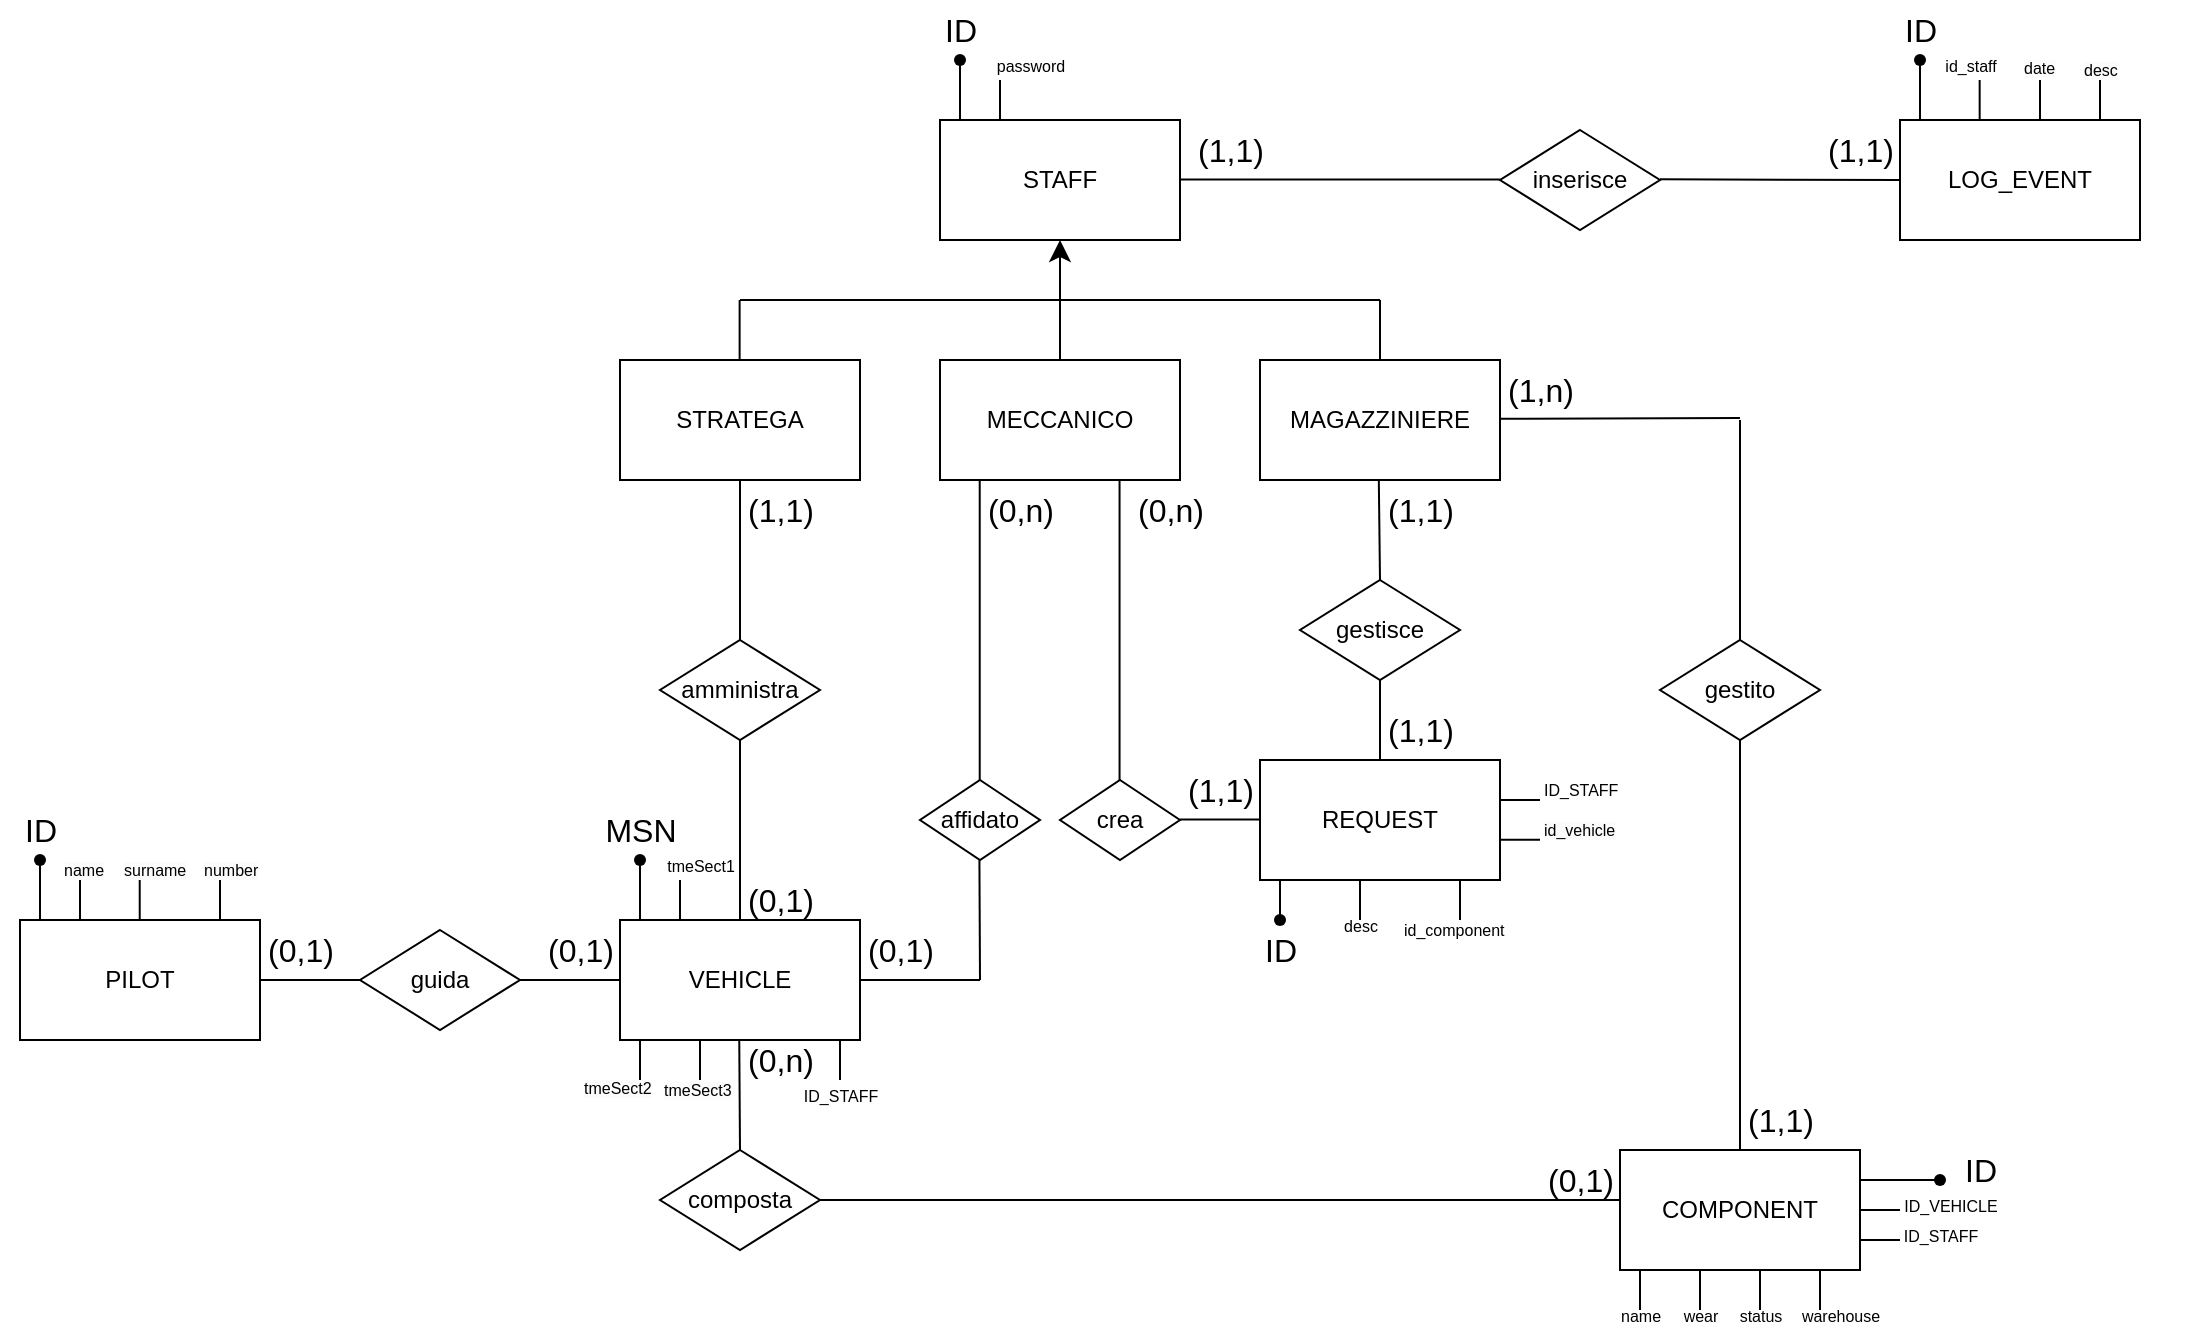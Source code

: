 <mxfile version="26.0.15">
  <diagram name="Pagina-1" id="gBTD6RIqIMAabYyzSSKR">
    <mxGraphModel dx="1634" dy="867" grid="1" gridSize="10" guides="1" tooltips="1" connect="1" arrows="1" fold="1" page="1" pageScale="1" pageWidth="1169" pageHeight="827" math="0" shadow="0">
      <root>
        <mxCell id="0" />
        <mxCell id="1" parent="0" />
        <mxCell id="K6wAr97M9JQ3EuEWJXyr-1" value="STAFF" style="rounded=0;whiteSpace=wrap;html=1;" vertex="1" parent="1">
          <mxGeometry x="500" y="120" width="120" height="60" as="geometry" />
        </mxCell>
        <mxCell id="K6wAr97M9JQ3EuEWJXyr-2" value="STRATEGA" style="rounded=0;whiteSpace=wrap;html=1;" vertex="1" parent="1">
          <mxGeometry x="340" y="240" width="120" height="60" as="geometry" />
        </mxCell>
        <mxCell id="K6wAr97M9JQ3EuEWJXyr-21" style="edgeStyle=none;curved=1;rounded=0;orthogonalLoop=1;jettySize=auto;html=1;exitX=0.5;exitY=0;exitDx=0;exitDy=0;entryX=0.5;entryY=1;entryDx=0;entryDy=0;fontSize=12;startSize=8;endSize=8;" edge="1" parent="1" source="K6wAr97M9JQ3EuEWJXyr-3" target="K6wAr97M9JQ3EuEWJXyr-1">
          <mxGeometry relative="1" as="geometry" />
        </mxCell>
        <mxCell id="K6wAr97M9JQ3EuEWJXyr-3" value="MECCANICO" style="rounded=0;whiteSpace=wrap;html=1;" vertex="1" parent="1">
          <mxGeometry x="500" y="240" width="120" height="60" as="geometry" />
        </mxCell>
        <mxCell id="K6wAr97M9JQ3EuEWJXyr-4" value="MAGAZZINIERE" style="rounded=0;whiteSpace=wrap;html=1;" vertex="1" parent="1">
          <mxGeometry x="660" y="240" width="120" height="60" as="geometry" />
        </mxCell>
        <mxCell id="K6wAr97M9JQ3EuEWJXyr-5" value="VEHICLE" style="rounded=0;whiteSpace=wrap;html=1;" vertex="1" parent="1">
          <mxGeometry x="340" y="520" width="120" height="60" as="geometry" />
        </mxCell>
        <mxCell id="K6wAr97M9JQ3EuEWJXyr-6" value="PILOT" style="rounded=0;whiteSpace=wrap;html=1;" vertex="1" parent="1">
          <mxGeometry x="40" y="520" width="120" height="60" as="geometry" />
        </mxCell>
        <mxCell id="K6wAr97M9JQ3EuEWJXyr-7" value="REQUEST" style="rounded=0;whiteSpace=wrap;html=1;" vertex="1" parent="1">
          <mxGeometry x="660" y="440" width="120" height="60" as="geometry" />
        </mxCell>
        <mxCell id="K6wAr97M9JQ3EuEWJXyr-8" value="COMPONENT" style="rounded=0;whiteSpace=wrap;html=1;" vertex="1" parent="1">
          <mxGeometry x="840" y="635" width="120" height="60" as="geometry" />
        </mxCell>
        <mxCell id="K6wAr97M9JQ3EuEWJXyr-9" value="LOG_EVENT" style="rounded=0;whiteSpace=wrap;html=1;" vertex="1" parent="1">
          <mxGeometry x="980" y="120" width="120" height="60" as="geometry" />
        </mxCell>
        <mxCell id="K6wAr97M9JQ3EuEWJXyr-11" value="gestisce" style="rhombus;whiteSpace=wrap;html=1;" vertex="1" parent="1">
          <mxGeometry x="680" y="350" width="80" height="50" as="geometry" />
        </mxCell>
        <mxCell id="K6wAr97M9JQ3EuEWJXyr-12" value="inserisce" style="rhombus;whiteSpace=wrap;html=1;" vertex="1" parent="1">
          <mxGeometry x="780" y="125" width="80" height="50" as="geometry" />
        </mxCell>
        <mxCell id="K6wAr97M9JQ3EuEWJXyr-13" value="gestito" style="rhombus;whiteSpace=wrap;html=1;" vertex="1" parent="1">
          <mxGeometry x="860" y="380" width="80" height="50" as="geometry" />
        </mxCell>
        <mxCell id="K6wAr97M9JQ3EuEWJXyr-15" value="affidato" style="rhombus;whiteSpace=wrap;html=1;" vertex="1" parent="1">
          <mxGeometry x="490" y="450" width="60" height="40" as="geometry" />
        </mxCell>
        <mxCell id="K6wAr97M9JQ3EuEWJXyr-16" value="amministra" style="rhombus;whiteSpace=wrap;html=1;" vertex="1" parent="1">
          <mxGeometry x="360" y="380" width="80" height="50" as="geometry" />
        </mxCell>
        <mxCell id="K6wAr97M9JQ3EuEWJXyr-17" value="guida" style="rhombus;whiteSpace=wrap;html=1;" vertex="1" parent="1">
          <mxGeometry x="210" y="525" width="80" height="50" as="geometry" />
        </mxCell>
        <mxCell id="K6wAr97M9JQ3EuEWJXyr-18" value="composta" style="rhombus;whiteSpace=wrap;html=1;" vertex="1" parent="1">
          <mxGeometry x="360" y="635" width="80" height="50" as="geometry" />
        </mxCell>
        <mxCell id="K6wAr97M9JQ3EuEWJXyr-24" value="" style="endArrow=none;html=1;rounded=0;fontSize=12;startSize=8;endSize=8;curved=1;" edge="1" parent="1">
          <mxGeometry width="50" height="50" relative="1" as="geometry">
            <mxPoint x="560" y="210" as="sourcePoint" />
            <mxPoint x="720" y="210" as="targetPoint" />
          </mxGeometry>
        </mxCell>
        <mxCell id="K6wAr97M9JQ3EuEWJXyr-25" value="" style="endArrow=none;html=1;rounded=0;fontSize=12;startSize=8;endSize=8;curved=1;entryX=0.5;entryY=0;entryDx=0;entryDy=0;" edge="1" parent="1" target="K6wAr97M9JQ3EuEWJXyr-4">
          <mxGeometry width="50" height="50" relative="1" as="geometry">
            <mxPoint x="720" y="210" as="sourcePoint" />
            <mxPoint x="730" y="220" as="targetPoint" />
          </mxGeometry>
        </mxCell>
        <mxCell id="K6wAr97M9JQ3EuEWJXyr-26" value="" style="endArrow=none;html=1;rounded=0;fontSize=12;startSize=8;endSize=8;curved=1;" edge="1" parent="1">
          <mxGeometry width="50" height="50" relative="1" as="geometry">
            <mxPoint x="400" y="210" as="sourcePoint" />
            <mxPoint x="564" y="210" as="targetPoint" />
          </mxGeometry>
        </mxCell>
        <mxCell id="K6wAr97M9JQ3EuEWJXyr-27" value="" style="endArrow=none;html=1;rounded=0;fontSize=12;startSize=8;endSize=8;curved=1;entryX=0.5;entryY=0;entryDx=0;entryDy=0;" edge="1" parent="1">
          <mxGeometry width="50" height="50" relative="1" as="geometry">
            <mxPoint x="399.81" y="210" as="sourcePoint" />
            <mxPoint x="399.81" y="240" as="targetPoint" />
          </mxGeometry>
        </mxCell>
        <mxCell id="K6wAr97M9JQ3EuEWJXyr-28" value="" style="endArrow=none;html=1;rounded=0;fontSize=12;startSize=8;endSize=8;curved=1;exitX=0.5;exitY=1;exitDx=0;exitDy=0;entryX=0.5;entryY=0;entryDx=0;entryDy=0;" edge="1" parent="1" source="K6wAr97M9JQ3EuEWJXyr-2" target="K6wAr97M9JQ3EuEWJXyr-16">
          <mxGeometry width="50" height="50" relative="1" as="geometry">
            <mxPoint x="420" y="340" as="sourcePoint" />
            <mxPoint x="584" y="340" as="targetPoint" />
          </mxGeometry>
        </mxCell>
        <mxCell id="K6wAr97M9JQ3EuEWJXyr-29" value="" style="endArrow=none;html=1;rounded=0;fontSize=12;startSize=8;endSize=8;curved=1;exitX=0.5;exitY=1;exitDx=0;exitDy=0;entryX=0.5;entryY=0;entryDx=0;entryDy=0;" edge="1" parent="1" source="K6wAr97M9JQ3EuEWJXyr-16" target="K6wAr97M9JQ3EuEWJXyr-5">
          <mxGeometry width="50" height="50" relative="1" as="geometry">
            <mxPoint x="420" y="230" as="sourcePoint" />
            <mxPoint x="584" y="230" as="targetPoint" />
          </mxGeometry>
        </mxCell>
        <mxCell id="K6wAr97M9JQ3EuEWJXyr-36" value="" style="endArrow=none;html=1;rounded=0;fontSize=12;startSize=8;endSize=8;curved=1;exitX=0.5;exitY=1;exitDx=0;exitDy=0;" edge="1" parent="1">
          <mxGeometry width="50" height="50" relative="1" as="geometry">
            <mxPoint x="519.71" y="490" as="sourcePoint" />
            <mxPoint x="520" y="550" as="targetPoint" />
          </mxGeometry>
        </mxCell>
        <mxCell id="K6wAr97M9JQ3EuEWJXyr-37" value="" style="endArrow=none;html=1;rounded=0;fontSize=12;startSize=8;endSize=8;curved=1;" edge="1" parent="1">
          <mxGeometry width="50" height="50" relative="1" as="geometry">
            <mxPoint x="520" y="550" as="sourcePoint" />
            <mxPoint x="460" y="550" as="targetPoint" />
          </mxGeometry>
        </mxCell>
        <mxCell id="K6wAr97M9JQ3EuEWJXyr-38" value="" style="endArrow=none;html=1;rounded=0;fontSize=12;startSize=8;endSize=8;curved=1;exitX=0;exitY=1;exitDx=0;exitDy=0;" edge="1" parent="1">
          <mxGeometry width="50" height="50" relative="1" as="geometry">
            <mxPoint x="519.86" y="300" as="sourcePoint" />
            <mxPoint x="519.86" y="450" as="targetPoint" />
          </mxGeometry>
        </mxCell>
        <mxCell id="K6wAr97M9JQ3EuEWJXyr-39" value="" style="endArrow=none;html=1;rounded=0;fontSize=12;startSize=8;endSize=8;curved=1;exitX=0;exitY=1;exitDx=0;exitDy=0;" edge="1" parent="1">
          <mxGeometry width="50" height="50" relative="1" as="geometry">
            <mxPoint x="589.78" y="300" as="sourcePoint" />
            <mxPoint x="589.78" y="450" as="targetPoint" />
          </mxGeometry>
        </mxCell>
        <mxCell id="K6wAr97M9JQ3EuEWJXyr-40" value="" style="endArrow=none;html=1;rounded=0;fontSize=12;startSize=8;endSize=8;curved=1;" edge="1" parent="1">
          <mxGeometry width="50" height="50" relative="1" as="geometry">
            <mxPoint x="660" y="469.78" as="sourcePoint" />
            <mxPoint x="620" y="469.78" as="targetPoint" />
          </mxGeometry>
        </mxCell>
        <mxCell id="K6wAr97M9JQ3EuEWJXyr-41" value="" style="endArrow=none;html=1;rounded=0;fontSize=12;startSize=8;endSize=8;curved=1;entryX=1;entryY=0.5;entryDx=0;entryDy=0;" edge="1" parent="1" target="K6wAr97M9JQ3EuEWJXyr-18">
          <mxGeometry width="50" height="50" relative="1" as="geometry">
            <mxPoint x="840" y="660" as="sourcePoint" />
            <mxPoint x="440" y="659" as="targetPoint" />
          </mxGeometry>
        </mxCell>
        <mxCell id="K6wAr97M9JQ3EuEWJXyr-42" value="" style="endArrow=none;html=1;rounded=0;fontSize=12;startSize=8;endSize=8;curved=1;exitX=0.5;exitY=1;exitDx=0;exitDy=0;entryX=0.5;entryY=0;entryDx=0;entryDy=0;" edge="1" parent="1" target="K6wAr97M9JQ3EuEWJXyr-18">
          <mxGeometry width="50" height="50" relative="1" as="geometry">
            <mxPoint x="399.63" y="580" as="sourcePoint" />
            <mxPoint x="400" y="630" as="targetPoint" />
          </mxGeometry>
        </mxCell>
        <mxCell id="K6wAr97M9JQ3EuEWJXyr-43" value="" style="endArrow=none;html=1;rounded=0;fontSize=12;startSize=8;endSize=8;curved=1;exitX=0.5;exitY=1;exitDx=0;exitDy=0;entryX=0.5;entryY=0;entryDx=0;entryDy=0;" edge="1" parent="1" source="K6wAr97M9JQ3EuEWJXyr-13" target="K6wAr97M9JQ3EuEWJXyr-8">
          <mxGeometry width="50" height="50" relative="1" as="geometry">
            <mxPoint x="899.38" y="440" as="sourcePoint" />
            <mxPoint x="899.38" y="530" as="targetPoint" />
          </mxGeometry>
        </mxCell>
        <mxCell id="K6wAr97M9JQ3EuEWJXyr-44" value="" style="endArrow=none;html=1;rounded=0;fontSize=12;startSize=8;endSize=8;curved=1;" edge="1" parent="1">
          <mxGeometry width="50" height="50" relative="1" as="geometry">
            <mxPoint x="780" y="269.41" as="sourcePoint" />
            <mxPoint x="900" y="269" as="targetPoint" />
          </mxGeometry>
        </mxCell>
        <mxCell id="K6wAr97M9JQ3EuEWJXyr-45" value="" style="endArrow=none;html=1;rounded=0;fontSize=12;startSize=8;endSize=8;curved=1;entryX=0.5;entryY=0;entryDx=0;entryDy=0;" edge="1" parent="1" target="K6wAr97M9JQ3EuEWJXyr-13">
          <mxGeometry width="50" height="50" relative="1" as="geometry">
            <mxPoint x="900" y="270" as="sourcePoint" />
            <mxPoint x="980" y="330" as="targetPoint" />
          </mxGeometry>
        </mxCell>
        <mxCell id="K6wAr97M9JQ3EuEWJXyr-46" value="" style="endArrow=none;html=1;rounded=0;fontSize=12;startSize=8;endSize=8;curved=1;exitX=0;exitY=1;exitDx=0;exitDy=0;entryX=0.5;entryY=0;entryDx=0;entryDy=0;" edge="1" parent="1" target="K6wAr97M9JQ3EuEWJXyr-11">
          <mxGeometry width="50" height="50" relative="1" as="geometry">
            <mxPoint x="719.41" y="300" as="sourcePoint" />
            <mxPoint x="719" y="350" as="targetPoint" />
          </mxGeometry>
        </mxCell>
        <mxCell id="K6wAr97M9JQ3EuEWJXyr-47" value="" style="endArrow=none;html=1;rounded=0;fontSize=12;startSize=8;endSize=8;curved=1;exitX=0.5;exitY=1;exitDx=0;exitDy=0;entryX=0.5;entryY=0;entryDx=0;entryDy=0;" edge="1" parent="1" source="K6wAr97M9JQ3EuEWJXyr-11" target="K6wAr97M9JQ3EuEWJXyr-7">
          <mxGeometry width="50" height="50" relative="1" as="geometry">
            <mxPoint x="719.5" y="440" as="sourcePoint" />
            <mxPoint x="720" y="590" as="targetPoint" />
          </mxGeometry>
        </mxCell>
        <mxCell id="K6wAr97M9JQ3EuEWJXyr-48" value="" style="endArrow=none;html=1;rounded=0;fontSize=12;startSize=8;endSize=8;curved=1;" edge="1" parent="1">
          <mxGeometry width="50" height="50" relative="1" as="geometry">
            <mxPoint x="620" y="149.76" as="sourcePoint" />
            <mxPoint x="780" y="149.76" as="targetPoint" />
          </mxGeometry>
        </mxCell>
        <mxCell id="K6wAr97M9JQ3EuEWJXyr-49" value="" style="endArrow=none;html=1;rounded=0;fontSize=12;startSize=8;endSize=8;curved=1;" edge="1" parent="1">
          <mxGeometry width="50" height="50" relative="1" as="geometry">
            <mxPoint x="860" y="149.66" as="sourcePoint" />
            <mxPoint x="980" y="150" as="targetPoint" />
          </mxGeometry>
        </mxCell>
        <mxCell id="K6wAr97M9JQ3EuEWJXyr-50" value="" style="endArrow=none;html=1;rounded=0;fontSize=12;startSize=8;endSize=8;curved=1;exitX=0;exitY=0.5;exitDx=0;exitDy=0;entryX=1;entryY=0.5;entryDx=0;entryDy=0;" edge="1" parent="1" source="K6wAr97M9JQ3EuEWJXyr-17" target="K6wAr97M9JQ3EuEWJXyr-6">
          <mxGeometry width="50" height="50" relative="1" as="geometry">
            <mxPoint x="210" y="574.65" as="sourcePoint" />
            <mxPoint x="150" y="574.65" as="targetPoint" />
          </mxGeometry>
        </mxCell>
        <mxCell id="K6wAr97M9JQ3EuEWJXyr-51" value="" style="endArrow=none;html=1;rounded=0;fontSize=12;startSize=8;endSize=8;curved=1;exitX=0;exitY=0.5;exitDx=0;exitDy=0;entryX=1;entryY=0.5;entryDx=0;entryDy=0;" edge="1" parent="1" source="K6wAr97M9JQ3EuEWJXyr-5" target="K6wAr97M9JQ3EuEWJXyr-17">
          <mxGeometry width="50" height="50" relative="1" as="geometry">
            <mxPoint x="340" y="570" as="sourcePoint" />
            <mxPoint x="290" y="570" as="targetPoint" />
          </mxGeometry>
        </mxCell>
        <mxCell id="K6wAr97M9JQ3EuEWJXyr-53" value="crea" style="rhombus;whiteSpace=wrap;html=1;" vertex="1" parent="1">
          <mxGeometry x="560" y="450" width="60" height="40" as="geometry" />
        </mxCell>
        <mxCell id="K6wAr97M9JQ3EuEWJXyr-54" value="(1,1)" style="text;html=1;align=center;verticalAlign=middle;resizable=0;points=[];autosize=1;strokeColor=none;fillColor=none;fontSize=16;" vertex="1" parent="1">
          <mxGeometry x="615" y="120" width="60" height="30" as="geometry" />
        </mxCell>
        <mxCell id="K6wAr97M9JQ3EuEWJXyr-55" value="(1,1)" style="text;html=1;align=center;verticalAlign=middle;resizable=0;points=[];autosize=1;strokeColor=none;fillColor=none;fontSize=16;" vertex="1" parent="1">
          <mxGeometry x="930" y="120" width="60" height="30" as="geometry" />
        </mxCell>
        <mxCell id="K6wAr97M9JQ3EuEWJXyr-56" value="(1,1)" style="text;html=1;align=center;verticalAlign=middle;resizable=0;points=[];autosize=1;strokeColor=none;fillColor=none;fontSize=16;" vertex="1" parent="1">
          <mxGeometry x="710" y="300" width="60" height="30" as="geometry" />
        </mxCell>
        <mxCell id="K6wAr97M9JQ3EuEWJXyr-57" value="(1,1)" style="text;html=1;align=center;verticalAlign=middle;resizable=0;points=[];autosize=1;strokeColor=none;fillColor=none;fontSize=16;" vertex="1" parent="1">
          <mxGeometry x="390" y="300" width="60" height="30" as="geometry" />
        </mxCell>
        <mxCell id="K6wAr97M9JQ3EuEWJXyr-58" value="(1,1)" style="text;html=1;align=center;verticalAlign=middle;resizable=0;points=[];autosize=1;strokeColor=none;fillColor=none;fontSize=16;" vertex="1" parent="1">
          <mxGeometry x="710" y="410" width="60" height="30" as="geometry" />
        </mxCell>
        <mxCell id="K6wAr97M9JQ3EuEWJXyr-59" value="(1,1)" style="text;html=1;align=center;verticalAlign=middle;resizable=0;points=[];autosize=1;strokeColor=none;fillColor=none;fontSize=16;" vertex="1" parent="1">
          <mxGeometry x="890" y="605" width="60" height="30" as="geometry" />
        </mxCell>
        <mxCell id="K6wAr97M9JQ3EuEWJXyr-60" value="(0,n)" style="text;html=1;align=center;verticalAlign=middle;resizable=0;points=[];autosize=1;strokeColor=none;fillColor=none;fontSize=16;" vertex="1" parent="1">
          <mxGeometry x="510" y="300" width="60" height="30" as="geometry" />
        </mxCell>
        <mxCell id="K6wAr97M9JQ3EuEWJXyr-61" value="(0,n)" style="text;html=1;align=center;verticalAlign=middle;resizable=0;points=[];autosize=1;strokeColor=none;fillColor=none;fontSize=16;" vertex="1" parent="1">
          <mxGeometry x="585" y="300" width="60" height="30" as="geometry" />
        </mxCell>
        <mxCell id="K6wAr97M9JQ3EuEWJXyr-62" value="(0,n)" style="text;html=1;align=center;verticalAlign=middle;resizable=0;points=[];autosize=1;strokeColor=none;fillColor=none;fontSize=16;" vertex="1" parent="1">
          <mxGeometry x="390" y="575" width="60" height="30" as="geometry" />
        </mxCell>
        <mxCell id="K6wAr97M9JQ3EuEWJXyr-63" value="(1,1)" style="text;html=1;align=center;verticalAlign=middle;resizable=0;points=[];autosize=1;strokeColor=none;fillColor=none;fontSize=16;" vertex="1" parent="1">
          <mxGeometry x="610" y="440" width="60" height="30" as="geometry" />
        </mxCell>
        <mxCell id="K6wAr97M9JQ3EuEWJXyr-65" value="(1,n)" style="text;html=1;align=center;verticalAlign=middle;resizable=0;points=[];autosize=1;strokeColor=none;fillColor=none;fontSize=16;" vertex="1" parent="1">
          <mxGeometry x="770" y="240" width="60" height="30" as="geometry" />
        </mxCell>
        <mxCell id="K6wAr97M9JQ3EuEWJXyr-66" value="(0,1)" style="text;html=1;align=center;verticalAlign=middle;resizable=0;points=[];autosize=1;strokeColor=none;fillColor=none;fontSize=16;" vertex="1" parent="1">
          <mxGeometry x="150" y="520" width="60" height="30" as="geometry" />
        </mxCell>
        <mxCell id="K6wAr97M9JQ3EuEWJXyr-68" value="(0,1)" style="text;html=1;align=center;verticalAlign=middle;resizable=0;points=[];autosize=1;strokeColor=none;fillColor=none;fontSize=16;" vertex="1" parent="1">
          <mxGeometry x="290" y="520" width="60" height="30" as="geometry" />
        </mxCell>
        <mxCell id="K6wAr97M9JQ3EuEWJXyr-69" value="(0,1)" style="text;html=1;align=center;verticalAlign=middle;resizable=0;points=[];autosize=1;strokeColor=none;fillColor=none;fontSize=16;" vertex="1" parent="1">
          <mxGeometry x="450" y="520" width="60" height="30" as="geometry" />
        </mxCell>
        <mxCell id="K6wAr97M9JQ3EuEWJXyr-70" value="(0,1)" style="text;html=1;align=center;verticalAlign=middle;resizable=0;points=[];autosize=1;strokeColor=none;fillColor=none;fontSize=16;" vertex="1" parent="1">
          <mxGeometry x="390" y="495" width="60" height="30" as="geometry" />
        </mxCell>
        <mxCell id="K6wAr97M9JQ3EuEWJXyr-71" value="(0,1)" style="text;html=1;align=center;verticalAlign=middle;resizable=0;points=[];autosize=1;strokeColor=none;fillColor=none;fontSize=16;" vertex="1" parent="1">
          <mxGeometry x="790" y="635" width="60" height="30" as="geometry" />
        </mxCell>
        <mxCell id="K6wAr97M9JQ3EuEWJXyr-73" value="" style="endArrow=none;html=1;rounded=0;fontSize=12;startSize=8;endSize=8;curved=1;entryX=0.5;entryY=0;entryDx=0;entryDy=0;" edge="1" parent="1" source="K6wAr97M9JQ3EuEWJXyr-72">
          <mxGeometry width="50" height="50" relative="1" as="geometry">
            <mxPoint x="990" y="90" as="sourcePoint" />
            <mxPoint x="990" y="120" as="targetPoint" />
          </mxGeometry>
        </mxCell>
        <mxCell id="K6wAr97M9JQ3EuEWJXyr-74" value="" style="endArrow=none;html=1;rounded=0;fontSize=12;startSize=8;endSize=8;curved=1;entryDx=0;entryDy=0;" edge="1" parent="1" target="K6wAr97M9JQ3EuEWJXyr-72">
          <mxGeometry width="50" height="50" relative="1" as="geometry">
            <mxPoint x="990" y="90" as="sourcePoint" />
            <mxPoint x="990" y="120" as="targetPoint" />
          </mxGeometry>
        </mxCell>
        <mxCell id="K6wAr97M9JQ3EuEWJXyr-72" value="" style="shape=waypoint;sketch=0;fillStyle=solid;size=6;pointerEvents=1;points=[];fillColor=none;resizable=0;rotatable=0;perimeter=centerPerimeter;snapToPoint=1;" vertex="1" parent="1">
          <mxGeometry x="980" y="80" width="20" height="20" as="geometry" />
        </mxCell>
        <mxCell id="K6wAr97M9JQ3EuEWJXyr-75" value="" style="endArrow=none;html=1;rounded=0;fontSize=12;startSize=8;endSize=8;curved=1;entryX=0.5;entryY=0;entryDx=0;entryDy=0;" edge="1" parent="1" source="K6wAr97M9JQ3EuEWJXyr-77">
          <mxGeometry width="50" height="50" relative="1" as="geometry">
            <mxPoint x="510" y="90" as="sourcePoint" />
            <mxPoint x="510" y="120" as="targetPoint" />
          </mxGeometry>
        </mxCell>
        <mxCell id="K6wAr97M9JQ3EuEWJXyr-76" value="" style="endArrow=none;html=1;rounded=0;fontSize=12;startSize=8;endSize=8;curved=1;entryDx=0;entryDy=0;" edge="1" parent="1" target="K6wAr97M9JQ3EuEWJXyr-77">
          <mxGeometry width="50" height="50" relative="1" as="geometry">
            <mxPoint x="510" y="90" as="sourcePoint" />
            <mxPoint x="510" y="120" as="targetPoint" />
          </mxGeometry>
        </mxCell>
        <mxCell id="K6wAr97M9JQ3EuEWJXyr-77" value="" style="shape=waypoint;sketch=0;fillStyle=solid;size=6;pointerEvents=1;points=[];fillColor=none;resizable=0;rotatable=0;perimeter=centerPerimeter;snapToPoint=1;" vertex="1" parent="1">
          <mxGeometry x="500" y="80" width="20" height="20" as="geometry" />
        </mxCell>
        <mxCell id="K6wAr97M9JQ3EuEWJXyr-78" value="" style="endArrow=none;html=1;rounded=0;fontSize=12;startSize=8;endSize=8;curved=1;entryX=0.5;entryY=0;entryDx=0;entryDy=0;" edge="1" parent="1" source="K6wAr97M9JQ3EuEWJXyr-80">
          <mxGeometry width="50" height="50" relative="1" as="geometry">
            <mxPoint x="50" y="490" as="sourcePoint" />
            <mxPoint x="50" y="520" as="targetPoint" />
          </mxGeometry>
        </mxCell>
        <mxCell id="K6wAr97M9JQ3EuEWJXyr-79" value="" style="endArrow=none;html=1;rounded=0;fontSize=12;startSize=8;endSize=8;curved=1;entryDx=0;entryDy=0;" edge="1" parent="1" target="K6wAr97M9JQ3EuEWJXyr-80">
          <mxGeometry width="50" height="50" relative="1" as="geometry">
            <mxPoint x="50" y="490" as="sourcePoint" />
            <mxPoint x="50" y="520" as="targetPoint" />
          </mxGeometry>
        </mxCell>
        <mxCell id="K6wAr97M9JQ3EuEWJXyr-80" value="" style="shape=waypoint;sketch=0;fillStyle=solid;size=6;pointerEvents=1;points=[];fillColor=none;resizable=0;rotatable=0;perimeter=centerPerimeter;snapToPoint=1;" vertex="1" parent="1">
          <mxGeometry x="40" y="480" width="20" height="20" as="geometry" />
        </mxCell>
        <mxCell id="K6wAr97M9JQ3EuEWJXyr-81" value="" style="endArrow=none;html=1;rounded=0;fontSize=12;startSize=8;endSize=8;curved=1;entryX=0.5;entryY=0;entryDx=0;entryDy=0;" edge="1" parent="1" source="K6wAr97M9JQ3EuEWJXyr-83">
          <mxGeometry width="50" height="50" relative="1" as="geometry">
            <mxPoint x="350" y="490" as="sourcePoint" />
            <mxPoint x="350" y="520" as="targetPoint" />
          </mxGeometry>
        </mxCell>
        <mxCell id="K6wAr97M9JQ3EuEWJXyr-82" value="" style="endArrow=none;html=1;rounded=0;fontSize=12;startSize=8;endSize=8;curved=1;entryDx=0;entryDy=0;" edge="1" parent="1" target="K6wAr97M9JQ3EuEWJXyr-83">
          <mxGeometry width="50" height="50" relative="1" as="geometry">
            <mxPoint x="350" y="490" as="sourcePoint" />
            <mxPoint x="350" y="520" as="targetPoint" />
          </mxGeometry>
        </mxCell>
        <mxCell id="K6wAr97M9JQ3EuEWJXyr-83" value="" style="shape=waypoint;sketch=0;fillStyle=solid;size=6;pointerEvents=1;points=[];fillColor=none;resizable=0;rotatable=0;perimeter=centerPerimeter;snapToPoint=1;" vertex="1" parent="1">
          <mxGeometry x="340" y="480" width="20" height="20" as="geometry" />
        </mxCell>
        <mxCell id="K6wAr97M9JQ3EuEWJXyr-84" value="" style="endArrow=none;html=1;rounded=0;fontSize=12;startSize=8;endSize=8;curved=1;" edge="1" parent="1">
          <mxGeometry width="50" height="50" relative="1" as="geometry">
            <mxPoint x="670" y="500" as="sourcePoint" />
            <mxPoint x="670" y="520" as="targetPoint" />
          </mxGeometry>
        </mxCell>
        <mxCell id="K6wAr97M9JQ3EuEWJXyr-86" value="" style="shape=waypoint;sketch=0;fillStyle=solid;size=6;pointerEvents=1;points=[];fillColor=none;resizable=0;rotatable=0;perimeter=centerPerimeter;snapToPoint=1;" vertex="1" parent="1">
          <mxGeometry x="660" y="510" width="20" height="20" as="geometry" />
        </mxCell>
        <mxCell id="K6wAr97M9JQ3EuEWJXyr-87" value="" style="shape=waypoint;sketch=0;fillStyle=solid;size=6;pointerEvents=1;points=[];fillColor=none;resizable=0;rotatable=0;perimeter=centerPerimeter;snapToPoint=1;" vertex="1" parent="1">
          <mxGeometry x="990" y="640" width="20" height="20" as="geometry" />
        </mxCell>
        <mxCell id="K6wAr97M9JQ3EuEWJXyr-88" value="" style="endArrow=none;html=1;rounded=0;fontSize=12;startSize=8;endSize=8;curved=1;exitX=1;exitY=0.25;exitDx=0;exitDy=0;entryX=0.834;entryY=0.127;entryDx=0;entryDy=0;entryPerimeter=0;" edge="1" parent="1" source="K6wAr97M9JQ3EuEWJXyr-8" target="K6wAr97M9JQ3EuEWJXyr-87">
          <mxGeometry width="50" height="50" relative="1" as="geometry">
            <mxPoint x="971.62" y="647.08" as="sourcePoint" />
            <mxPoint x="1008.38" y="665" as="targetPoint" />
            <Array as="points">
              <mxPoint x="980" y="650" />
            </Array>
          </mxGeometry>
        </mxCell>
        <mxCell id="K6wAr97M9JQ3EuEWJXyr-91" value="ID" style="text;html=1;align=center;verticalAlign=middle;resizable=0;points=[];autosize=1;strokeColor=none;fillColor=none;fontSize=16;" vertex="1" parent="1">
          <mxGeometry x="490" y="60" width="40" height="30" as="geometry" />
        </mxCell>
        <mxCell id="K6wAr97M9JQ3EuEWJXyr-92" value="ID" style="text;html=1;align=center;verticalAlign=middle;resizable=0;points=[];autosize=1;strokeColor=none;fillColor=none;fontSize=16;" vertex="1" parent="1">
          <mxGeometry x="970" y="60" width="40" height="30" as="geometry" />
        </mxCell>
        <mxCell id="K6wAr97M9JQ3EuEWJXyr-93" value="ID" style="text;html=1;align=center;verticalAlign=middle;resizable=0;points=[];autosize=1;strokeColor=none;fillColor=none;fontSize=16;" vertex="1" parent="1">
          <mxGeometry x="1000" y="630" width="40" height="30" as="geometry" />
        </mxCell>
        <mxCell id="K6wAr97M9JQ3EuEWJXyr-94" value="MSN" style="text;html=1;align=center;verticalAlign=middle;resizable=0;points=[];autosize=1;strokeColor=none;fillColor=none;fontSize=16;" vertex="1" parent="1">
          <mxGeometry x="320" y="460" width="60" height="30" as="geometry" />
        </mxCell>
        <mxCell id="K6wAr97M9JQ3EuEWJXyr-95" value="ID" style="text;html=1;align=center;verticalAlign=middle;resizable=0;points=[];autosize=1;strokeColor=none;fillColor=none;fontSize=16;" vertex="1" parent="1">
          <mxGeometry x="30" y="460" width="40" height="30" as="geometry" />
        </mxCell>
        <mxCell id="K6wAr97M9JQ3EuEWJXyr-96" value="ID" style="text;html=1;align=center;verticalAlign=middle;resizable=0;points=[];autosize=1;strokeColor=none;fillColor=none;fontSize=16;" vertex="1" parent="1">
          <mxGeometry x="650" y="520" width="40" height="30" as="geometry" />
        </mxCell>
        <mxCell id="K6wAr97M9JQ3EuEWJXyr-99" value="" style="endArrow=none;html=1;rounded=0;fontSize=12;startSize=8;endSize=8;curved=1;exitX=0.25;exitY=0;exitDx=0;exitDy=0;" edge="1" parent="1" source="K6wAr97M9JQ3EuEWJXyr-1">
          <mxGeometry width="50" height="50" relative="1" as="geometry">
            <mxPoint x="560" y="100" as="sourcePoint" />
            <mxPoint x="530" y="100" as="targetPoint" />
          </mxGeometry>
        </mxCell>
        <mxCell id="K6wAr97M9JQ3EuEWJXyr-100" value="&lt;span style=&quot;font-size: 8px;&quot;&gt;password&lt;/span&gt;" style="text;html=1;align=center;verticalAlign=middle;resizable=0;points=[];autosize=1;strokeColor=none;fillColor=none;fontSize=16;" vertex="1" parent="1">
          <mxGeometry x="515" y="75" width="60" height="30" as="geometry" />
        </mxCell>
        <mxCell id="K6wAr97M9JQ3EuEWJXyr-101" value="" style="endArrow=none;html=1;rounded=0;fontSize=12;startSize=8;endSize=8;curved=1;exitX=0.25;exitY=0;exitDx=0;exitDy=0;" edge="1" parent="1">
          <mxGeometry width="50" height="50" relative="1" as="geometry">
            <mxPoint x="370" y="520" as="sourcePoint" />
            <mxPoint x="370" y="500" as="targetPoint" />
          </mxGeometry>
        </mxCell>
        <mxCell id="K6wAr97M9JQ3EuEWJXyr-102" value="&lt;span style=&quot;font-size: 8px;&quot;&gt;tmeSect1&lt;/span&gt;" style="text;html=1;align=center;verticalAlign=middle;resizable=0;points=[];autosize=1;strokeColor=none;fillColor=none;fontSize=16;" vertex="1" parent="1">
          <mxGeometry x="350" y="475" width="60" height="30" as="geometry" />
        </mxCell>
        <mxCell id="K6wAr97M9JQ3EuEWJXyr-103" value="" style="endArrow=none;html=1;rounded=0;fontSize=12;startSize=8;endSize=8;curved=1;exitX=0.25;exitY=0;exitDx=0;exitDy=0;" edge="1" parent="1">
          <mxGeometry width="50" height="50" relative="1" as="geometry">
            <mxPoint x="350" y="600" as="sourcePoint" />
            <mxPoint x="350" y="580" as="targetPoint" />
          </mxGeometry>
        </mxCell>
        <mxCell id="K6wAr97M9JQ3EuEWJXyr-104" value="" style="endArrow=none;html=1;rounded=0;fontSize=12;startSize=8;endSize=8;curved=1;exitX=0.25;exitY=0;exitDx=0;exitDy=0;" edge="1" parent="1">
          <mxGeometry width="50" height="50" relative="1" as="geometry">
            <mxPoint x="380" y="600" as="sourcePoint" />
            <mxPoint x="380" y="580" as="targetPoint" />
          </mxGeometry>
        </mxCell>
        <mxCell id="K6wAr97M9JQ3EuEWJXyr-105" value="" style="endArrow=none;html=1;rounded=0;fontSize=12;startSize=8;endSize=8;curved=1;exitX=0.25;exitY=0;exitDx=0;exitDy=0;" edge="1" parent="1">
          <mxGeometry width="50" height="50" relative="1" as="geometry">
            <mxPoint x="450" y="600" as="sourcePoint" />
            <mxPoint x="450" y="580" as="targetPoint" />
          </mxGeometry>
        </mxCell>
        <mxCell id="K6wAr97M9JQ3EuEWJXyr-106" value="&lt;br&gt;&lt;span style=&quot;color: rgb(0, 0, 0); font-family: Helvetica; font-size: 8px; font-style: normal; font-variant-ligatures: normal; font-variant-caps: normal; font-weight: 400; letter-spacing: normal; orphans: 2; text-align: center; text-indent: 0px; text-transform: none; widows: 2; word-spacing: 0px; -webkit-text-stroke-width: 0px; white-space: nowrap; background-color: rgb(251, 251, 251); text-decoration-thickness: initial; text-decoration-style: initial; text-decoration-color: initial; float: none; display: inline !important;&quot;&gt;tmeSect2&lt;/span&gt;&lt;div&gt;&lt;br/&gt;&lt;/div&gt;" style="text;whiteSpace=wrap;html=1;" vertex="1" parent="1">
          <mxGeometry x="320" y="575" width="70" height="40" as="geometry" />
        </mxCell>
        <mxCell id="K6wAr97M9JQ3EuEWJXyr-107" value="&lt;span style=&quot;color: rgb(0, 0, 0); font-family: Helvetica; font-size: 8px; font-style: normal; font-variant-ligatures: normal; font-variant-caps: normal; font-weight: 400; letter-spacing: normal; orphans: 2; text-align: center; text-indent: 0px; text-transform: none; widows: 2; word-spacing: 0px; -webkit-text-stroke-width: 0px; white-space: nowrap; background-color: rgb(251, 251, 251); text-decoration-thickness: initial; text-decoration-style: initial; text-decoration-color: initial; float: none; display: inline !important;&quot;&gt;tmeSect3&lt;/span&gt;" style="text;whiteSpace=wrap;html=1;" vertex="1" parent="1">
          <mxGeometry x="360" y="590" width="70" height="40" as="geometry" />
        </mxCell>
        <mxCell id="K6wAr97M9JQ3EuEWJXyr-108" value="&lt;font style=&quot;font-size: 8px;&quot;&gt;ID_STAFF&lt;/font&gt;" style="text;html=1;align=center;verticalAlign=middle;resizable=0;points=[];autosize=1;strokeColor=none;fillColor=none;fontSize=16;" vertex="1" parent="1">
          <mxGeometry x="420" y="590" width="60" height="30" as="geometry" />
        </mxCell>
        <mxCell id="K6wAr97M9JQ3EuEWJXyr-109" value="" style="endArrow=none;html=1;rounded=0;fontSize=12;startSize=8;endSize=8;curved=1;exitX=0.25;exitY=0;exitDx=0;exitDy=0;" edge="1" parent="1">
          <mxGeometry width="50" height="50" relative="1" as="geometry">
            <mxPoint x="70" y="520" as="sourcePoint" />
            <mxPoint x="70" y="500" as="targetPoint" />
          </mxGeometry>
        </mxCell>
        <mxCell id="K6wAr97M9JQ3EuEWJXyr-110" value="" style="endArrow=none;html=1;rounded=0;fontSize=12;startSize=8;endSize=8;curved=1;exitX=0.25;exitY=0;exitDx=0;exitDy=0;" edge="1" parent="1">
          <mxGeometry width="50" height="50" relative="1" as="geometry">
            <mxPoint x="99.86" y="520" as="sourcePoint" />
            <mxPoint x="99.86" y="500" as="targetPoint" />
          </mxGeometry>
        </mxCell>
        <mxCell id="K6wAr97M9JQ3EuEWJXyr-111" value="" style="endArrow=none;html=1;rounded=0;fontSize=12;startSize=8;endSize=8;curved=1;exitX=0.25;exitY=0;exitDx=0;exitDy=0;" edge="1" parent="1">
          <mxGeometry width="50" height="50" relative="1" as="geometry">
            <mxPoint x="140" y="520" as="sourcePoint" />
            <mxPoint x="140" y="500" as="targetPoint" />
          </mxGeometry>
        </mxCell>
        <mxCell id="K6wAr97M9JQ3EuEWJXyr-113" value="&lt;span style=&quot;color: rgb(0, 0, 0); font-family: Helvetica; font-size: 8px; font-style: normal; font-variant-ligatures: normal; font-variant-caps: normal; font-weight: 400; letter-spacing: normal; orphans: 2; text-align: center; text-indent: 0px; text-transform: none; widows: 2; word-spacing: 0px; -webkit-text-stroke-width: 0px; white-space: nowrap; background-color: rgb(251, 251, 251); text-decoration-thickness: initial; text-decoration-style: initial; text-decoration-color: initial; float: none; display: inline !important;&quot;&gt;surname&lt;/span&gt;" style="text;whiteSpace=wrap;html=1;" vertex="1" parent="1">
          <mxGeometry x="90" y="480" width="50" height="40" as="geometry" />
        </mxCell>
        <mxCell id="K6wAr97M9JQ3EuEWJXyr-115" value="&lt;span style=&quot;color: rgb(0, 0, 0); font-family: Helvetica; font-size: 8px; font-style: normal; font-variant-ligatures: normal; font-variant-caps: normal; font-weight: 400; letter-spacing: normal; orphans: 2; text-align: center; text-indent: 0px; text-transform: none; widows: 2; word-spacing: 0px; -webkit-text-stroke-width: 0px; white-space: nowrap; background-color: rgb(251, 251, 251); text-decoration-thickness: initial; text-decoration-style: initial; text-decoration-color: initial; float: none; display: inline !important;&quot;&gt;number&lt;/span&gt;" style="text;whiteSpace=wrap;html=1;" vertex="1" parent="1">
          <mxGeometry x="130" y="480" width="60" height="40" as="geometry" />
        </mxCell>
        <mxCell id="K6wAr97M9JQ3EuEWJXyr-116" value="&lt;span style=&quot;color: rgb(0, 0, 0); font-family: Helvetica; font-size: 8px; font-style: normal; font-variant-ligatures: normal; font-variant-caps: normal; font-weight: 400; letter-spacing: normal; orphans: 2; text-align: center; text-indent: 0px; text-transform: none; widows: 2; word-spacing: 0px; -webkit-text-stroke-width: 0px; white-space: nowrap; background-color: rgb(251, 251, 251); text-decoration-thickness: initial; text-decoration-style: initial; text-decoration-color: initial; float: none; display: inline !important;&quot;&gt;name&lt;/span&gt;" style="text;whiteSpace=wrap;html=1;" vertex="1" parent="1">
          <mxGeometry x="60" y="480" width="50" height="40" as="geometry" />
        </mxCell>
        <mxCell id="K6wAr97M9JQ3EuEWJXyr-117" value="" style="endArrow=none;html=1;rounded=0;fontSize=12;startSize=8;endSize=8;curved=1;" edge="1" parent="1">
          <mxGeometry width="50" height="50" relative="1" as="geometry">
            <mxPoint x="710" y="500" as="sourcePoint" />
            <mxPoint x="710" y="520" as="targetPoint" />
          </mxGeometry>
        </mxCell>
        <mxCell id="K6wAr97M9JQ3EuEWJXyr-118" value="&lt;span style=&quot;font-size: 8px;&quot;&gt;desc&lt;/span&gt;" style="text;html=1;align=center;verticalAlign=middle;resizable=0;points=[];autosize=1;strokeColor=none;fillColor=none;fontSize=16;" vertex="1" parent="1">
          <mxGeometry x="690" y="505" width="40" height="30" as="geometry" />
        </mxCell>
        <mxCell id="K6wAr97M9JQ3EuEWJXyr-120" value="" style="endArrow=none;html=1;rounded=0;fontSize=12;startSize=8;endSize=8;curved=1;" edge="1" parent="1">
          <mxGeometry width="50" height="50" relative="1" as="geometry">
            <mxPoint x="760" y="500" as="sourcePoint" />
            <mxPoint x="760" y="520" as="targetPoint" />
          </mxGeometry>
        </mxCell>
        <mxCell id="K6wAr97M9JQ3EuEWJXyr-122" value="" style="endArrow=none;html=1;rounded=0;fontSize=12;startSize=8;endSize=8;curved=1;exitX=1;exitY=0.5;exitDx=0;exitDy=0;" edge="1" parent="1">
          <mxGeometry width="50" height="50" relative="1" as="geometry">
            <mxPoint x="780" y="479.87" as="sourcePoint" />
            <mxPoint x="800" y="479.87" as="targetPoint" />
          </mxGeometry>
        </mxCell>
        <mxCell id="K6wAr97M9JQ3EuEWJXyr-123" value="&lt;span style=&quot;font-size: 8px; text-align: center; text-wrap-mode: nowrap;&quot;&gt;id_component&lt;/span&gt;" style="text;whiteSpace=wrap;html=1;" vertex="1" parent="1">
          <mxGeometry x="730" y="510" width="50" height="40" as="geometry" />
        </mxCell>
        <mxCell id="K6wAr97M9JQ3EuEWJXyr-124" value="" style="endArrow=none;html=1;rounded=0;fontSize=12;startSize=8;endSize=8;curved=1;exitX=1;exitY=0.5;exitDx=0;exitDy=0;" edge="1" parent="1">
          <mxGeometry width="50" height="50" relative="1" as="geometry">
            <mxPoint x="780" y="460.0" as="sourcePoint" />
            <mxPoint x="800" y="460" as="targetPoint" />
          </mxGeometry>
        </mxCell>
        <mxCell id="K6wAr97M9JQ3EuEWJXyr-125" value="&lt;span style=&quot;color: rgb(0, 0, 0); font-family: Helvetica; font-size: 8px; font-style: normal; font-variant-ligatures: normal; font-variant-caps: normal; font-weight: 400; letter-spacing: normal; orphans: 2; text-align: center; text-indent: 0px; text-transform: none; widows: 2; word-spacing: 0px; -webkit-text-stroke-width: 0px; white-space: nowrap; background-color: rgb(251, 251, 251); text-decoration-thickness: initial; text-decoration-style: initial; text-decoration-color: initial; float: none; display: inline !important;&quot;&gt;id_vehicle&lt;/span&gt;" style="text;whiteSpace=wrap;html=1;" vertex="1" parent="1">
          <mxGeometry x="800" y="460" width="80" height="40" as="geometry" />
        </mxCell>
        <mxCell id="K6wAr97M9JQ3EuEWJXyr-126" value="&lt;div style=&quot;text-align: center;&quot;&gt;&lt;span style=&quot;font-size: 8px; text-wrap-mode: nowrap;&quot;&gt;ID_STAFF&lt;/span&gt;&lt;/div&gt;" style="text;whiteSpace=wrap;html=1;" vertex="1" parent="1">
          <mxGeometry x="800" y="440" width="80" height="40" as="geometry" />
        </mxCell>
        <mxCell id="K6wAr97M9JQ3EuEWJXyr-127" value="" style="endArrow=none;html=1;rounded=0;fontSize=12;startSize=8;endSize=8;curved=1;" edge="1" parent="1">
          <mxGeometry width="50" height="50" relative="1" as="geometry">
            <mxPoint x="850" y="695" as="sourcePoint" />
            <mxPoint x="850" y="715" as="targetPoint" />
          </mxGeometry>
        </mxCell>
        <mxCell id="K6wAr97M9JQ3EuEWJXyr-128" value="" style="endArrow=none;html=1;rounded=0;fontSize=12;startSize=8;endSize=8;curved=1;" edge="1" parent="1">
          <mxGeometry width="50" height="50" relative="1" as="geometry">
            <mxPoint x="880" y="695" as="sourcePoint" />
            <mxPoint x="880" y="715" as="targetPoint" />
          </mxGeometry>
        </mxCell>
        <mxCell id="K6wAr97M9JQ3EuEWJXyr-129" value="" style="endArrow=none;html=1;rounded=0;fontSize=12;startSize=8;endSize=8;curved=1;" edge="1" parent="1">
          <mxGeometry width="50" height="50" relative="1" as="geometry">
            <mxPoint x="910" y="695" as="sourcePoint" />
            <mxPoint x="910" y="715" as="targetPoint" />
          </mxGeometry>
        </mxCell>
        <mxCell id="K6wAr97M9JQ3EuEWJXyr-130" value="" style="endArrow=none;html=1;rounded=0;fontSize=12;startSize=8;endSize=8;curved=1;" edge="1" parent="1">
          <mxGeometry width="50" height="50" relative="1" as="geometry">
            <mxPoint x="940" y="695" as="sourcePoint" />
            <mxPoint x="940" y="715" as="targetPoint" />
          </mxGeometry>
        </mxCell>
        <mxCell id="K6wAr97M9JQ3EuEWJXyr-132" value="" style="endArrow=none;html=1;rounded=0;fontSize=12;startSize=8;endSize=8;curved=1;exitX=1;exitY=0.25;exitDx=0;exitDy=0;" edge="1" parent="1">
          <mxGeometry width="50" height="50" relative="1" as="geometry">
            <mxPoint x="960" y="665" as="sourcePoint" />
            <mxPoint x="980" y="665" as="targetPoint" />
            <Array as="points" />
          </mxGeometry>
        </mxCell>
        <mxCell id="K6wAr97M9JQ3EuEWJXyr-134" value="" style="endArrow=none;html=1;rounded=0;fontSize=12;startSize=8;endSize=8;curved=1;exitX=1;exitY=0.25;exitDx=0;exitDy=0;" edge="1" parent="1">
          <mxGeometry width="50" height="50" relative="1" as="geometry">
            <mxPoint x="960" y="680" as="sourcePoint" />
            <mxPoint x="980" y="680" as="targetPoint" />
            <Array as="points" />
          </mxGeometry>
        </mxCell>
        <mxCell id="K6wAr97M9JQ3EuEWJXyr-136" value="&lt;font style=&quot;font-size: 8px;&quot;&gt;name&lt;/font&gt;" style="text;html=1;align=center;verticalAlign=middle;resizable=0;points=[];autosize=1;strokeColor=none;fillColor=none;fontSize=16;" vertex="1" parent="1">
          <mxGeometry x="830" y="700" width="40" height="30" as="geometry" />
        </mxCell>
        <mxCell id="K6wAr97M9JQ3EuEWJXyr-137" value="&lt;font style=&quot;font-size: 8px;&quot;&gt;wear&lt;/font&gt;" style="text;html=1;align=center;verticalAlign=middle;resizable=0;points=[];autosize=1;strokeColor=none;fillColor=none;fontSize=16;" vertex="1" parent="1">
          <mxGeometry x="860" y="700" width="40" height="30" as="geometry" />
        </mxCell>
        <mxCell id="K6wAr97M9JQ3EuEWJXyr-138" value="&lt;font style=&quot;font-size: 8px;&quot;&gt;status&lt;/font&gt;" style="text;html=1;align=center;verticalAlign=middle;resizable=0;points=[];autosize=1;strokeColor=none;fillColor=none;fontSize=16;" vertex="1" parent="1">
          <mxGeometry x="890" y="700" width="40" height="30" as="geometry" />
        </mxCell>
        <mxCell id="K6wAr97M9JQ3EuEWJXyr-139" value="&lt;font style=&quot;font-size: 8px;&quot;&gt;warehouse&lt;/font&gt;" style="text;html=1;align=center;verticalAlign=middle;resizable=0;points=[];autosize=1;strokeColor=none;fillColor=none;fontSize=16;" vertex="1" parent="1">
          <mxGeometry x="920" y="700" width="60" height="30" as="geometry" />
        </mxCell>
        <mxCell id="K6wAr97M9JQ3EuEWJXyr-140" value="&lt;font style=&quot;font-size: 8px;&quot;&gt;ID_STAFF&lt;/font&gt;" style="text;html=1;align=center;verticalAlign=middle;resizable=0;points=[];autosize=1;strokeColor=none;fillColor=none;fontSize=16;" vertex="1" parent="1">
          <mxGeometry x="970" y="660" width="60" height="30" as="geometry" />
        </mxCell>
        <mxCell id="K6wAr97M9JQ3EuEWJXyr-141" value="&lt;font style=&quot;font-size: 8px;&quot;&gt;ID_VEHICLE&lt;/font&gt;" style="text;html=1;align=center;verticalAlign=middle;resizable=0;points=[];autosize=1;strokeColor=none;fillColor=none;fontSize=16;" vertex="1" parent="1">
          <mxGeometry x="970" y="645" width="70" height="30" as="geometry" />
        </mxCell>
        <mxCell id="K6wAr97M9JQ3EuEWJXyr-142" value="" style="endArrow=none;html=1;rounded=0;fontSize=12;startSize=8;endSize=8;curved=1;" edge="1" parent="1">
          <mxGeometry width="50" height="50" relative="1" as="geometry">
            <mxPoint x="1019.83" y="100" as="sourcePoint" />
            <mxPoint x="1019.83" y="120" as="targetPoint" />
          </mxGeometry>
        </mxCell>
        <mxCell id="K6wAr97M9JQ3EuEWJXyr-143" value="" style="endArrow=none;html=1;rounded=0;fontSize=12;startSize=8;endSize=8;curved=1;" edge="1" parent="1">
          <mxGeometry width="50" height="50" relative="1" as="geometry">
            <mxPoint x="1050" y="100" as="sourcePoint" />
            <mxPoint x="1050" y="120" as="targetPoint" />
          </mxGeometry>
        </mxCell>
        <mxCell id="K6wAr97M9JQ3EuEWJXyr-144" value="" style="endArrow=none;html=1;rounded=0;fontSize=12;startSize=8;endSize=8;curved=1;" edge="1" parent="1">
          <mxGeometry width="50" height="50" relative="1" as="geometry">
            <mxPoint x="1080" y="100" as="sourcePoint" />
            <mxPoint x="1080" y="120" as="targetPoint" />
          </mxGeometry>
        </mxCell>
        <mxCell id="K6wAr97M9JQ3EuEWJXyr-145" value="&lt;span style=&quot;font-size: 8px;&quot;&gt;id_staff&lt;/span&gt;" style="text;html=1;align=center;verticalAlign=middle;resizable=0;points=[];autosize=1;strokeColor=none;fillColor=none;fontSize=16;" vertex="1" parent="1">
          <mxGeometry x="990" y="75" width="50" height="30" as="geometry" />
        </mxCell>
        <mxCell id="K6wAr97M9JQ3EuEWJXyr-146" value="&lt;br&gt;&lt;span style=&quot;color: rgb(0, 0, 0); font-family: Helvetica; font-size: 8px; font-style: normal; font-variant-ligatures: normal; font-variant-caps: normal; font-weight: 400; letter-spacing: normal; orphans: 2; text-align: center; text-indent: 0px; text-transform: none; widows: 2; word-spacing: 0px; -webkit-text-stroke-width: 0px; white-space: nowrap; background-color: rgb(251, 251, 251); text-decoration-thickness: initial; text-decoration-style: initial; text-decoration-color: initial; float: none; display: inline !important;&quot;&gt;date&lt;/span&gt;&lt;div&gt;&lt;br/&gt;&lt;/div&gt;" style="text;whiteSpace=wrap;html=1;" vertex="1" parent="1">
          <mxGeometry x="1040" y="65" width="60" height="40" as="geometry" />
        </mxCell>
        <mxCell id="K6wAr97M9JQ3EuEWJXyr-147" value="&lt;span style=&quot;color: rgb(0, 0, 0); font-family: Helvetica; font-size: 8px; font-style: normal; font-variant-ligatures: normal; font-variant-caps: normal; font-weight: 400; letter-spacing: normal; orphans: 2; text-align: center; text-indent: 0px; text-transform: none; widows: 2; word-spacing: 0px; -webkit-text-stroke-width: 0px; white-space: nowrap; background-color: rgb(251, 251, 251); text-decoration-thickness: initial; text-decoration-style: initial; text-decoration-color: initial; float: none; display: inline !important;&quot;&gt;desc&lt;/span&gt;" style="text;whiteSpace=wrap;html=1;" vertex="1" parent="1">
          <mxGeometry x="1070" y="80" width="60" height="40" as="geometry" />
        </mxCell>
      </root>
    </mxGraphModel>
  </diagram>
</mxfile>
